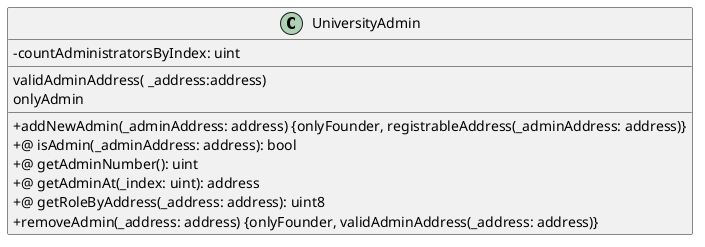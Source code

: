 @startuml
skinparam classAttributeIconSize 0
class UniversityAdmin {
- countAdministratorsByIndex: uint
__
validAdminAddress( _address:address)
onlyAdmin
__
+ addNewAdmin(_adminAddress: address) {onlyFounder, registrableAddress(_adminAddress: address)}
+@ isAdmin(_adminAddress: address): bool
+@ getAdminNumber(): uint
+@ getAdminAt(_index: uint): address
+@ getRoleByAddress(_address: address): uint8
+ removeAdmin(_address: address) {onlyFounder, validAdminAddress(_address: address)}
}
@enduml
